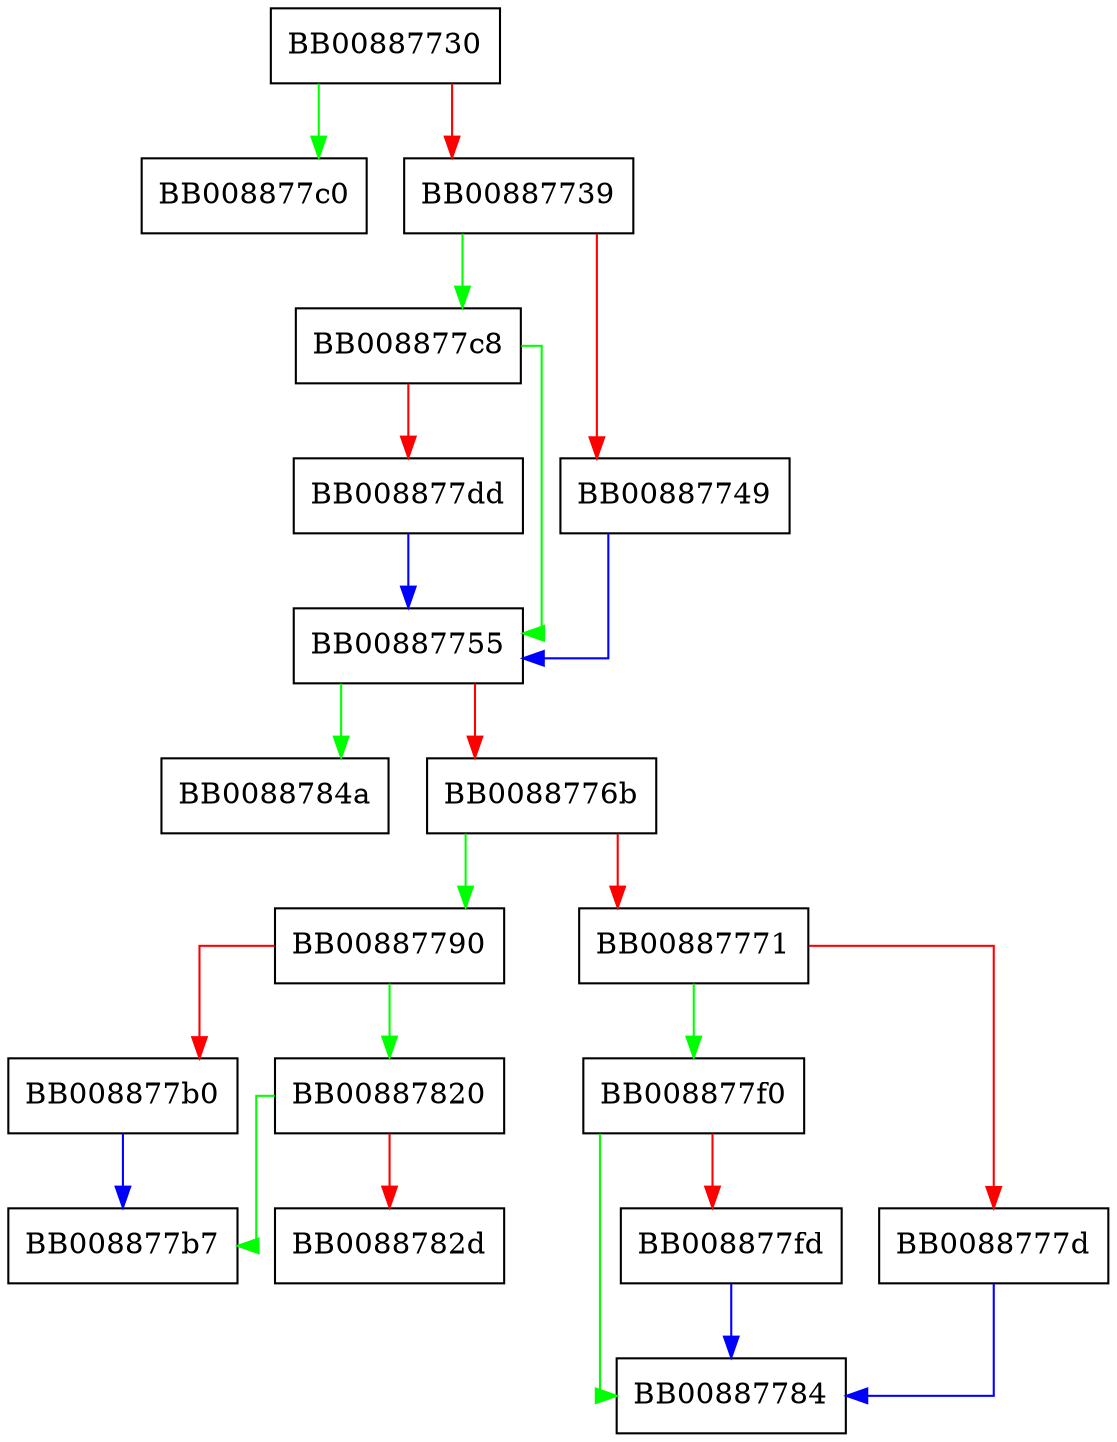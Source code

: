 digraph free_check {
  node [shape="box"];
  graph [splines=ortho];
  BB00887730 -> BB008877c0 [color="green"];
  BB00887730 -> BB00887739 [color="red"];
  BB00887739 -> BB008877c8 [color="green"];
  BB00887739 -> BB00887749 [color="red"];
  BB00887749 -> BB00887755 [color="blue"];
  BB00887755 -> BB0088784a [color="green"];
  BB00887755 -> BB0088776b [color="red"];
  BB0088776b -> BB00887790 [color="green"];
  BB0088776b -> BB00887771 [color="red"];
  BB00887771 -> BB008877f0 [color="green"];
  BB00887771 -> BB0088777d [color="red"];
  BB0088777d -> BB00887784 [color="blue"];
  BB00887790 -> BB00887820 [color="green"];
  BB00887790 -> BB008877b0 [color="red"];
  BB008877b0 -> BB008877b7 [color="blue"];
  BB008877c8 -> BB00887755 [color="green"];
  BB008877c8 -> BB008877dd [color="red"];
  BB008877dd -> BB00887755 [color="blue"];
  BB008877f0 -> BB00887784 [color="green"];
  BB008877f0 -> BB008877fd [color="red"];
  BB008877fd -> BB00887784 [color="blue"];
  BB00887820 -> BB008877b7 [color="green"];
  BB00887820 -> BB0088782d [color="red"];
}